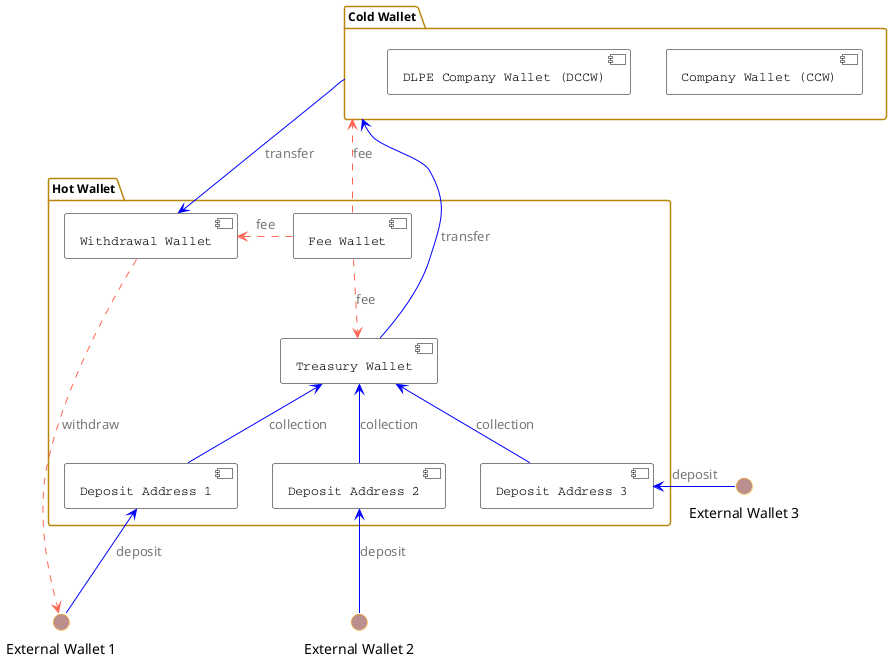 @startuml
!define RECTANGLE_CLASS
!define RECTANGLE_BLUE Class<<BLUE>>

skinparam shadowing false

skinparam interface {
  backgroundColor RosyBrown
  borderColor orange
}

skinparam component {
  FontSize 13
  FontName Courier
  BorderColor black
  backgroundColor #FFFFFF
  ArrowColor #FF6655
  ArrowFontColor #777777
}

skinparam package {
    BackgroundColor #FFFFFF
    BorderColor #B8860B
    FontSize 12
    FontName Arial
}


() "External Wallet 1" as EW1
() "External Wallet 2" as EW2
() "External Wallet 3" as EW3

package "Hot Wallet" {
    [Treasury Wallet] as TW
    [Withdrawal Wallet] as WW
    [Deposit Address 1] as DA1
    [Deposit Address 2] as DA2
    [Deposit Address 3] as DA3

    [Fee Wallet] as FW

    TW <-[#0000FF]- DA1 : collection
    TW <-[#0000FF]- DA2 : collection
    TW <-[#0000FF]- DA3 : collection
}

package "Cold Wallet" as CW {
    [Company Wallet (CCW)] as CCW
    [DLPE Company Wallet (DCCW)] as DCCW
}


CW <-[#0000FF]-- TW : transfer

DA1 <-[#0000FF]- EW1 : deposit
DA2 <-[#0000FF]- EW2 : deposit
DA3 <-[#0000FF] EW3 : deposit

WW ..> EW1 : withdraw


CW -[#0000FF]-> WW : transfer

FW ..> TW : fee
FW ..> CW : fee
FW .> WW : fee

@enduml
